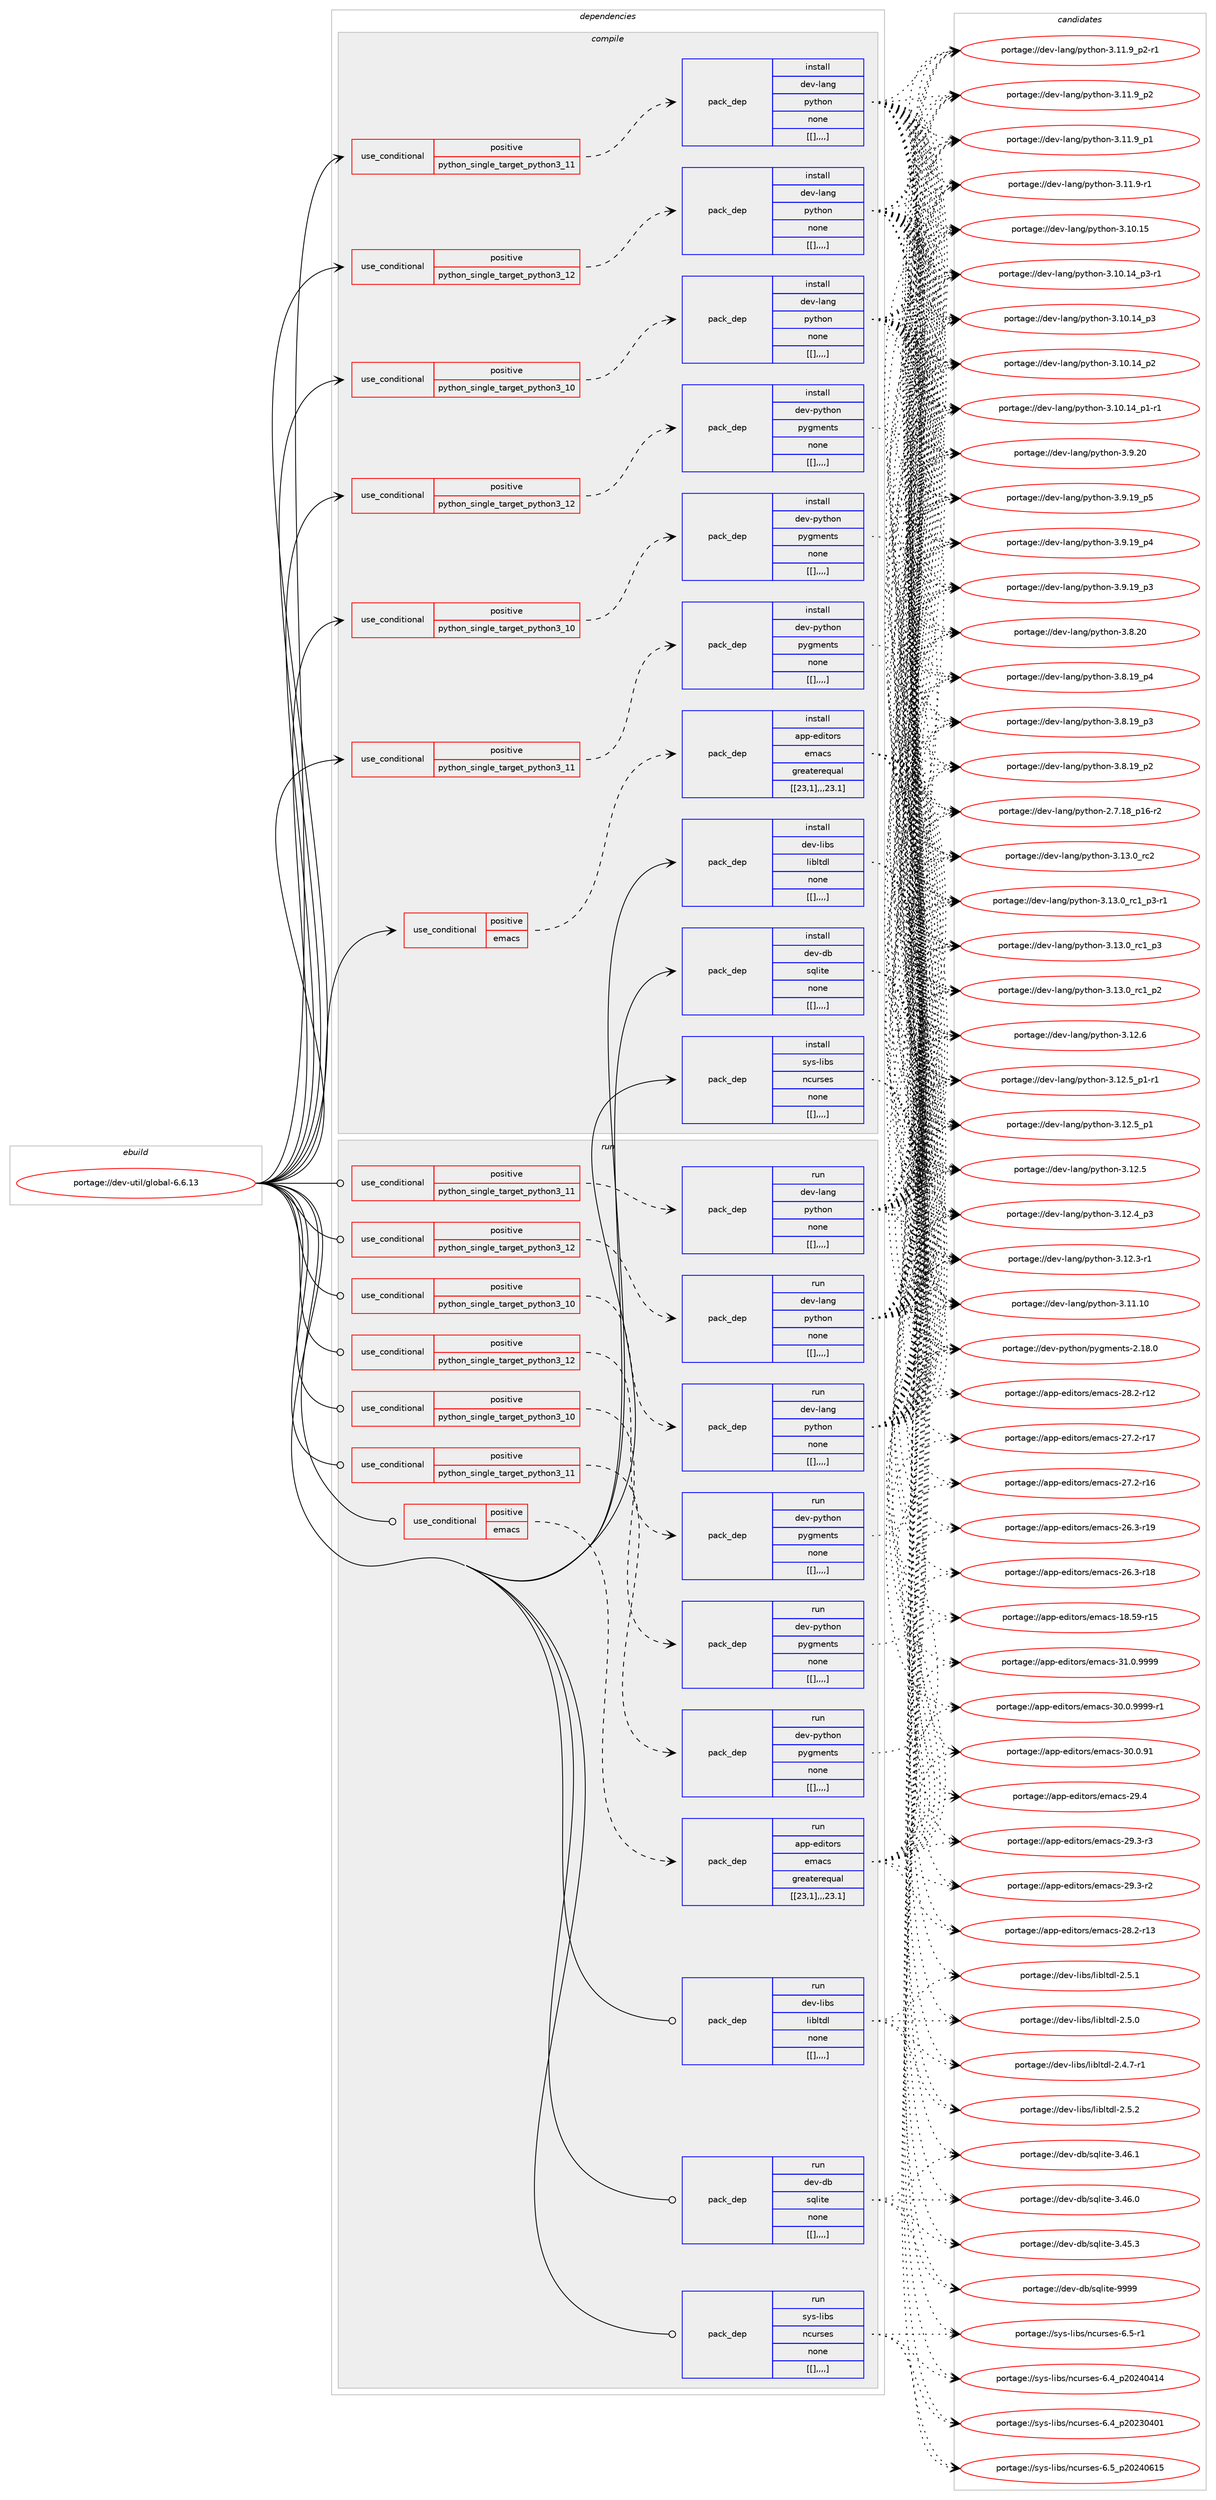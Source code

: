 digraph prolog {

# *************
# Graph options
# *************

newrank=true;
concentrate=true;
compound=true;
graph [rankdir=LR,fontname=Helvetica,fontsize=10,ranksep=1.5];#, ranksep=2.5, nodesep=0.2];
edge  [arrowhead=vee];
node  [fontname=Helvetica,fontsize=10];

# **********
# The ebuild
# **********

subgraph cluster_leftcol {
color=gray;
label=<<i>ebuild</i>>;
id [label="portage://dev-util/global-6.6.13", color=red, width=4, href="../dev-util/global-6.6.13.svg"];
}

# ****************
# The dependencies
# ****************

subgraph cluster_midcol {
color=gray;
label=<<i>dependencies</i>>;
subgraph cluster_compile {
fillcolor="#eeeeee";
style=filled;
label=<<i>compile</i>>;
subgraph cond62347 {
dependency218528 [label=<<TABLE BORDER="0" CELLBORDER="1" CELLSPACING="0" CELLPADDING="4"><TR><TD ROWSPAN="3" CELLPADDING="10">use_conditional</TD></TR><TR><TD>positive</TD></TR><TR><TD>emacs</TD></TR></TABLE>>, shape=none, color=red];
subgraph pack154779 {
dependency218529 [label=<<TABLE BORDER="0" CELLBORDER="1" CELLSPACING="0" CELLPADDING="4" WIDTH="220"><TR><TD ROWSPAN="6" CELLPADDING="30">pack_dep</TD></TR><TR><TD WIDTH="110">install</TD></TR><TR><TD>app-editors</TD></TR><TR><TD>emacs</TD></TR><TR><TD>greaterequal</TD></TR><TR><TD>[[23,1],,,23.1]</TD></TR></TABLE>>, shape=none, color=blue];
}
dependency218528:e -> dependency218529:w [weight=20,style="dashed",arrowhead="vee"];
}
id:e -> dependency218528:w [weight=20,style="solid",arrowhead="vee"];
subgraph cond62348 {
dependency218530 [label=<<TABLE BORDER="0" CELLBORDER="1" CELLSPACING="0" CELLPADDING="4"><TR><TD ROWSPAN="3" CELLPADDING="10">use_conditional</TD></TR><TR><TD>positive</TD></TR><TR><TD>python_single_target_python3_10</TD></TR></TABLE>>, shape=none, color=red];
subgraph pack154780 {
dependency218531 [label=<<TABLE BORDER="0" CELLBORDER="1" CELLSPACING="0" CELLPADDING="4" WIDTH="220"><TR><TD ROWSPAN="6" CELLPADDING="30">pack_dep</TD></TR><TR><TD WIDTH="110">install</TD></TR><TR><TD>dev-lang</TD></TR><TR><TD>python</TD></TR><TR><TD>none</TD></TR><TR><TD>[[],,,,]</TD></TR></TABLE>>, shape=none, color=blue];
}
dependency218530:e -> dependency218531:w [weight=20,style="dashed",arrowhead="vee"];
}
id:e -> dependency218530:w [weight=20,style="solid",arrowhead="vee"];
subgraph cond62349 {
dependency218532 [label=<<TABLE BORDER="0" CELLBORDER="1" CELLSPACING="0" CELLPADDING="4"><TR><TD ROWSPAN="3" CELLPADDING="10">use_conditional</TD></TR><TR><TD>positive</TD></TR><TR><TD>python_single_target_python3_10</TD></TR></TABLE>>, shape=none, color=red];
subgraph pack154781 {
dependency218533 [label=<<TABLE BORDER="0" CELLBORDER="1" CELLSPACING="0" CELLPADDING="4" WIDTH="220"><TR><TD ROWSPAN="6" CELLPADDING="30">pack_dep</TD></TR><TR><TD WIDTH="110">install</TD></TR><TR><TD>dev-python</TD></TR><TR><TD>pygments</TD></TR><TR><TD>none</TD></TR><TR><TD>[[],,,,]</TD></TR></TABLE>>, shape=none, color=blue];
}
dependency218532:e -> dependency218533:w [weight=20,style="dashed",arrowhead="vee"];
}
id:e -> dependency218532:w [weight=20,style="solid",arrowhead="vee"];
subgraph cond62350 {
dependency218534 [label=<<TABLE BORDER="0" CELLBORDER="1" CELLSPACING="0" CELLPADDING="4"><TR><TD ROWSPAN="3" CELLPADDING="10">use_conditional</TD></TR><TR><TD>positive</TD></TR><TR><TD>python_single_target_python3_11</TD></TR></TABLE>>, shape=none, color=red];
subgraph pack154782 {
dependency218535 [label=<<TABLE BORDER="0" CELLBORDER="1" CELLSPACING="0" CELLPADDING="4" WIDTH="220"><TR><TD ROWSPAN="6" CELLPADDING="30">pack_dep</TD></TR><TR><TD WIDTH="110">install</TD></TR><TR><TD>dev-lang</TD></TR><TR><TD>python</TD></TR><TR><TD>none</TD></TR><TR><TD>[[],,,,]</TD></TR></TABLE>>, shape=none, color=blue];
}
dependency218534:e -> dependency218535:w [weight=20,style="dashed",arrowhead="vee"];
}
id:e -> dependency218534:w [weight=20,style="solid",arrowhead="vee"];
subgraph cond62351 {
dependency218536 [label=<<TABLE BORDER="0" CELLBORDER="1" CELLSPACING="0" CELLPADDING="4"><TR><TD ROWSPAN="3" CELLPADDING="10">use_conditional</TD></TR><TR><TD>positive</TD></TR><TR><TD>python_single_target_python3_11</TD></TR></TABLE>>, shape=none, color=red];
subgraph pack154783 {
dependency218537 [label=<<TABLE BORDER="0" CELLBORDER="1" CELLSPACING="0" CELLPADDING="4" WIDTH="220"><TR><TD ROWSPAN="6" CELLPADDING="30">pack_dep</TD></TR><TR><TD WIDTH="110">install</TD></TR><TR><TD>dev-python</TD></TR><TR><TD>pygments</TD></TR><TR><TD>none</TD></TR><TR><TD>[[],,,,]</TD></TR></TABLE>>, shape=none, color=blue];
}
dependency218536:e -> dependency218537:w [weight=20,style="dashed",arrowhead="vee"];
}
id:e -> dependency218536:w [weight=20,style="solid",arrowhead="vee"];
subgraph cond62352 {
dependency218538 [label=<<TABLE BORDER="0" CELLBORDER="1" CELLSPACING="0" CELLPADDING="4"><TR><TD ROWSPAN="3" CELLPADDING="10">use_conditional</TD></TR><TR><TD>positive</TD></TR><TR><TD>python_single_target_python3_12</TD></TR></TABLE>>, shape=none, color=red];
subgraph pack154784 {
dependency218539 [label=<<TABLE BORDER="0" CELLBORDER="1" CELLSPACING="0" CELLPADDING="4" WIDTH="220"><TR><TD ROWSPAN="6" CELLPADDING="30">pack_dep</TD></TR><TR><TD WIDTH="110">install</TD></TR><TR><TD>dev-lang</TD></TR><TR><TD>python</TD></TR><TR><TD>none</TD></TR><TR><TD>[[],,,,]</TD></TR></TABLE>>, shape=none, color=blue];
}
dependency218538:e -> dependency218539:w [weight=20,style="dashed",arrowhead="vee"];
}
id:e -> dependency218538:w [weight=20,style="solid",arrowhead="vee"];
subgraph cond62353 {
dependency218540 [label=<<TABLE BORDER="0" CELLBORDER="1" CELLSPACING="0" CELLPADDING="4"><TR><TD ROWSPAN="3" CELLPADDING="10">use_conditional</TD></TR><TR><TD>positive</TD></TR><TR><TD>python_single_target_python3_12</TD></TR></TABLE>>, shape=none, color=red];
subgraph pack154785 {
dependency218541 [label=<<TABLE BORDER="0" CELLBORDER="1" CELLSPACING="0" CELLPADDING="4" WIDTH="220"><TR><TD ROWSPAN="6" CELLPADDING="30">pack_dep</TD></TR><TR><TD WIDTH="110">install</TD></TR><TR><TD>dev-python</TD></TR><TR><TD>pygments</TD></TR><TR><TD>none</TD></TR><TR><TD>[[],,,,]</TD></TR></TABLE>>, shape=none, color=blue];
}
dependency218540:e -> dependency218541:w [weight=20,style="dashed",arrowhead="vee"];
}
id:e -> dependency218540:w [weight=20,style="solid",arrowhead="vee"];
subgraph pack154786 {
dependency218542 [label=<<TABLE BORDER="0" CELLBORDER="1" CELLSPACING="0" CELLPADDING="4" WIDTH="220"><TR><TD ROWSPAN="6" CELLPADDING="30">pack_dep</TD></TR><TR><TD WIDTH="110">install</TD></TR><TR><TD>dev-db</TD></TR><TR><TD>sqlite</TD></TR><TR><TD>none</TD></TR><TR><TD>[[],,,,]</TD></TR></TABLE>>, shape=none, color=blue];
}
id:e -> dependency218542:w [weight=20,style="solid",arrowhead="vee"];
subgraph pack154787 {
dependency218543 [label=<<TABLE BORDER="0" CELLBORDER="1" CELLSPACING="0" CELLPADDING="4" WIDTH="220"><TR><TD ROWSPAN="6" CELLPADDING="30">pack_dep</TD></TR><TR><TD WIDTH="110">install</TD></TR><TR><TD>dev-libs</TD></TR><TR><TD>libltdl</TD></TR><TR><TD>none</TD></TR><TR><TD>[[],,,,]</TD></TR></TABLE>>, shape=none, color=blue];
}
id:e -> dependency218543:w [weight=20,style="solid",arrowhead="vee"];
subgraph pack154788 {
dependency218544 [label=<<TABLE BORDER="0" CELLBORDER="1" CELLSPACING="0" CELLPADDING="4" WIDTH="220"><TR><TD ROWSPAN="6" CELLPADDING="30">pack_dep</TD></TR><TR><TD WIDTH="110">install</TD></TR><TR><TD>sys-libs</TD></TR><TR><TD>ncurses</TD></TR><TR><TD>none</TD></TR><TR><TD>[[],,,,]</TD></TR></TABLE>>, shape=none, color=blue];
}
id:e -> dependency218544:w [weight=20,style="solid",arrowhead="vee"];
}
subgraph cluster_compileandrun {
fillcolor="#eeeeee";
style=filled;
label=<<i>compile and run</i>>;
}
subgraph cluster_run {
fillcolor="#eeeeee";
style=filled;
label=<<i>run</i>>;
subgraph cond62354 {
dependency218545 [label=<<TABLE BORDER="0" CELLBORDER="1" CELLSPACING="0" CELLPADDING="4"><TR><TD ROWSPAN="3" CELLPADDING="10">use_conditional</TD></TR><TR><TD>positive</TD></TR><TR><TD>emacs</TD></TR></TABLE>>, shape=none, color=red];
subgraph pack154789 {
dependency218546 [label=<<TABLE BORDER="0" CELLBORDER="1" CELLSPACING="0" CELLPADDING="4" WIDTH="220"><TR><TD ROWSPAN="6" CELLPADDING="30">pack_dep</TD></TR><TR><TD WIDTH="110">run</TD></TR><TR><TD>app-editors</TD></TR><TR><TD>emacs</TD></TR><TR><TD>greaterequal</TD></TR><TR><TD>[[23,1],,,23.1]</TD></TR></TABLE>>, shape=none, color=blue];
}
dependency218545:e -> dependency218546:w [weight=20,style="dashed",arrowhead="vee"];
}
id:e -> dependency218545:w [weight=20,style="solid",arrowhead="odot"];
subgraph cond62355 {
dependency218547 [label=<<TABLE BORDER="0" CELLBORDER="1" CELLSPACING="0" CELLPADDING="4"><TR><TD ROWSPAN="3" CELLPADDING="10">use_conditional</TD></TR><TR><TD>positive</TD></TR><TR><TD>python_single_target_python3_10</TD></TR></TABLE>>, shape=none, color=red];
subgraph pack154790 {
dependency218548 [label=<<TABLE BORDER="0" CELLBORDER="1" CELLSPACING="0" CELLPADDING="4" WIDTH="220"><TR><TD ROWSPAN="6" CELLPADDING="30">pack_dep</TD></TR><TR><TD WIDTH="110">run</TD></TR><TR><TD>dev-lang</TD></TR><TR><TD>python</TD></TR><TR><TD>none</TD></TR><TR><TD>[[],,,,]</TD></TR></TABLE>>, shape=none, color=blue];
}
dependency218547:e -> dependency218548:w [weight=20,style="dashed",arrowhead="vee"];
}
id:e -> dependency218547:w [weight=20,style="solid",arrowhead="odot"];
subgraph cond62356 {
dependency218549 [label=<<TABLE BORDER="0" CELLBORDER="1" CELLSPACING="0" CELLPADDING="4"><TR><TD ROWSPAN="3" CELLPADDING="10">use_conditional</TD></TR><TR><TD>positive</TD></TR><TR><TD>python_single_target_python3_10</TD></TR></TABLE>>, shape=none, color=red];
subgraph pack154791 {
dependency218550 [label=<<TABLE BORDER="0" CELLBORDER="1" CELLSPACING="0" CELLPADDING="4" WIDTH="220"><TR><TD ROWSPAN="6" CELLPADDING="30">pack_dep</TD></TR><TR><TD WIDTH="110">run</TD></TR><TR><TD>dev-python</TD></TR><TR><TD>pygments</TD></TR><TR><TD>none</TD></TR><TR><TD>[[],,,,]</TD></TR></TABLE>>, shape=none, color=blue];
}
dependency218549:e -> dependency218550:w [weight=20,style="dashed",arrowhead="vee"];
}
id:e -> dependency218549:w [weight=20,style="solid",arrowhead="odot"];
subgraph cond62357 {
dependency218551 [label=<<TABLE BORDER="0" CELLBORDER="1" CELLSPACING="0" CELLPADDING="4"><TR><TD ROWSPAN="3" CELLPADDING="10">use_conditional</TD></TR><TR><TD>positive</TD></TR><TR><TD>python_single_target_python3_11</TD></TR></TABLE>>, shape=none, color=red];
subgraph pack154792 {
dependency218552 [label=<<TABLE BORDER="0" CELLBORDER="1" CELLSPACING="0" CELLPADDING="4" WIDTH="220"><TR><TD ROWSPAN="6" CELLPADDING="30">pack_dep</TD></TR><TR><TD WIDTH="110">run</TD></TR><TR><TD>dev-lang</TD></TR><TR><TD>python</TD></TR><TR><TD>none</TD></TR><TR><TD>[[],,,,]</TD></TR></TABLE>>, shape=none, color=blue];
}
dependency218551:e -> dependency218552:w [weight=20,style="dashed",arrowhead="vee"];
}
id:e -> dependency218551:w [weight=20,style="solid",arrowhead="odot"];
subgraph cond62358 {
dependency218553 [label=<<TABLE BORDER="0" CELLBORDER="1" CELLSPACING="0" CELLPADDING="4"><TR><TD ROWSPAN="3" CELLPADDING="10">use_conditional</TD></TR><TR><TD>positive</TD></TR><TR><TD>python_single_target_python3_11</TD></TR></TABLE>>, shape=none, color=red];
subgraph pack154793 {
dependency218554 [label=<<TABLE BORDER="0" CELLBORDER="1" CELLSPACING="0" CELLPADDING="4" WIDTH="220"><TR><TD ROWSPAN="6" CELLPADDING="30">pack_dep</TD></TR><TR><TD WIDTH="110">run</TD></TR><TR><TD>dev-python</TD></TR><TR><TD>pygments</TD></TR><TR><TD>none</TD></TR><TR><TD>[[],,,,]</TD></TR></TABLE>>, shape=none, color=blue];
}
dependency218553:e -> dependency218554:w [weight=20,style="dashed",arrowhead="vee"];
}
id:e -> dependency218553:w [weight=20,style="solid",arrowhead="odot"];
subgraph cond62359 {
dependency218555 [label=<<TABLE BORDER="0" CELLBORDER="1" CELLSPACING="0" CELLPADDING="4"><TR><TD ROWSPAN="3" CELLPADDING="10">use_conditional</TD></TR><TR><TD>positive</TD></TR><TR><TD>python_single_target_python3_12</TD></TR></TABLE>>, shape=none, color=red];
subgraph pack154794 {
dependency218556 [label=<<TABLE BORDER="0" CELLBORDER="1" CELLSPACING="0" CELLPADDING="4" WIDTH="220"><TR><TD ROWSPAN="6" CELLPADDING="30">pack_dep</TD></TR><TR><TD WIDTH="110">run</TD></TR><TR><TD>dev-lang</TD></TR><TR><TD>python</TD></TR><TR><TD>none</TD></TR><TR><TD>[[],,,,]</TD></TR></TABLE>>, shape=none, color=blue];
}
dependency218555:e -> dependency218556:w [weight=20,style="dashed",arrowhead="vee"];
}
id:e -> dependency218555:w [weight=20,style="solid",arrowhead="odot"];
subgraph cond62360 {
dependency218557 [label=<<TABLE BORDER="0" CELLBORDER="1" CELLSPACING="0" CELLPADDING="4"><TR><TD ROWSPAN="3" CELLPADDING="10">use_conditional</TD></TR><TR><TD>positive</TD></TR><TR><TD>python_single_target_python3_12</TD></TR></TABLE>>, shape=none, color=red];
subgraph pack154795 {
dependency218558 [label=<<TABLE BORDER="0" CELLBORDER="1" CELLSPACING="0" CELLPADDING="4" WIDTH="220"><TR><TD ROWSPAN="6" CELLPADDING="30">pack_dep</TD></TR><TR><TD WIDTH="110">run</TD></TR><TR><TD>dev-python</TD></TR><TR><TD>pygments</TD></TR><TR><TD>none</TD></TR><TR><TD>[[],,,,]</TD></TR></TABLE>>, shape=none, color=blue];
}
dependency218557:e -> dependency218558:w [weight=20,style="dashed",arrowhead="vee"];
}
id:e -> dependency218557:w [weight=20,style="solid",arrowhead="odot"];
subgraph pack154796 {
dependency218559 [label=<<TABLE BORDER="0" CELLBORDER="1" CELLSPACING="0" CELLPADDING="4" WIDTH="220"><TR><TD ROWSPAN="6" CELLPADDING="30">pack_dep</TD></TR><TR><TD WIDTH="110">run</TD></TR><TR><TD>dev-db</TD></TR><TR><TD>sqlite</TD></TR><TR><TD>none</TD></TR><TR><TD>[[],,,,]</TD></TR></TABLE>>, shape=none, color=blue];
}
id:e -> dependency218559:w [weight=20,style="solid",arrowhead="odot"];
subgraph pack154797 {
dependency218560 [label=<<TABLE BORDER="0" CELLBORDER="1" CELLSPACING="0" CELLPADDING="4" WIDTH="220"><TR><TD ROWSPAN="6" CELLPADDING="30">pack_dep</TD></TR><TR><TD WIDTH="110">run</TD></TR><TR><TD>dev-libs</TD></TR><TR><TD>libltdl</TD></TR><TR><TD>none</TD></TR><TR><TD>[[],,,,]</TD></TR></TABLE>>, shape=none, color=blue];
}
id:e -> dependency218560:w [weight=20,style="solid",arrowhead="odot"];
subgraph pack154798 {
dependency218561 [label=<<TABLE BORDER="0" CELLBORDER="1" CELLSPACING="0" CELLPADDING="4" WIDTH="220"><TR><TD ROWSPAN="6" CELLPADDING="30">pack_dep</TD></TR><TR><TD WIDTH="110">run</TD></TR><TR><TD>sys-libs</TD></TR><TR><TD>ncurses</TD></TR><TR><TD>none</TD></TR><TR><TD>[[],,,,]</TD></TR></TABLE>>, shape=none, color=blue];
}
id:e -> dependency218561:w [weight=20,style="solid",arrowhead="odot"];
}
}

# **************
# The candidates
# **************

subgraph cluster_choices {
rank=same;
color=gray;
label=<<i>candidates</i>>;

subgraph choice154779 {
color=black;
nodesep=1;
choice971121124510110010511611111411547101109979911545514946484657575757 [label="portage://app-editors/emacs-31.0.9999", color=red, width=4,href="../app-editors/emacs-31.0.9999.svg"];
choice9711211245101100105116111114115471011099799115455148464846575757574511449 [label="portage://app-editors/emacs-30.0.9999-r1", color=red, width=4,href="../app-editors/emacs-30.0.9999-r1.svg"];
choice97112112451011001051161111141154710110997991154551484648465749 [label="portage://app-editors/emacs-30.0.91", color=red, width=4,href="../app-editors/emacs-30.0.91.svg"];
choice97112112451011001051161111141154710110997991154550574652 [label="portage://app-editors/emacs-29.4", color=red, width=4,href="../app-editors/emacs-29.4.svg"];
choice971121124510110010511611111411547101109979911545505746514511451 [label="portage://app-editors/emacs-29.3-r3", color=red, width=4,href="../app-editors/emacs-29.3-r3.svg"];
choice971121124510110010511611111411547101109979911545505746514511450 [label="portage://app-editors/emacs-29.3-r2", color=red, width=4,href="../app-editors/emacs-29.3-r2.svg"];
choice97112112451011001051161111141154710110997991154550564650451144951 [label="portage://app-editors/emacs-28.2-r13", color=red, width=4,href="../app-editors/emacs-28.2-r13.svg"];
choice97112112451011001051161111141154710110997991154550564650451144950 [label="portage://app-editors/emacs-28.2-r12", color=red, width=4,href="../app-editors/emacs-28.2-r12.svg"];
choice97112112451011001051161111141154710110997991154550554650451144955 [label="portage://app-editors/emacs-27.2-r17", color=red, width=4,href="../app-editors/emacs-27.2-r17.svg"];
choice97112112451011001051161111141154710110997991154550554650451144954 [label="portage://app-editors/emacs-27.2-r16", color=red, width=4,href="../app-editors/emacs-27.2-r16.svg"];
choice97112112451011001051161111141154710110997991154550544651451144957 [label="portage://app-editors/emacs-26.3-r19", color=red, width=4,href="../app-editors/emacs-26.3-r19.svg"];
choice97112112451011001051161111141154710110997991154550544651451144956 [label="portage://app-editors/emacs-26.3-r18", color=red, width=4,href="../app-editors/emacs-26.3-r18.svg"];
choice9711211245101100105116111114115471011099799115454956465357451144953 [label="portage://app-editors/emacs-18.59-r15", color=red, width=4,href="../app-editors/emacs-18.59-r15.svg"];
dependency218529:e -> choice971121124510110010511611111411547101109979911545514946484657575757:w [style=dotted,weight="100"];
dependency218529:e -> choice9711211245101100105116111114115471011099799115455148464846575757574511449:w [style=dotted,weight="100"];
dependency218529:e -> choice97112112451011001051161111141154710110997991154551484648465749:w [style=dotted,weight="100"];
dependency218529:e -> choice97112112451011001051161111141154710110997991154550574652:w [style=dotted,weight="100"];
dependency218529:e -> choice971121124510110010511611111411547101109979911545505746514511451:w [style=dotted,weight="100"];
dependency218529:e -> choice971121124510110010511611111411547101109979911545505746514511450:w [style=dotted,weight="100"];
dependency218529:e -> choice97112112451011001051161111141154710110997991154550564650451144951:w [style=dotted,weight="100"];
dependency218529:e -> choice97112112451011001051161111141154710110997991154550564650451144950:w [style=dotted,weight="100"];
dependency218529:e -> choice97112112451011001051161111141154710110997991154550554650451144955:w [style=dotted,weight="100"];
dependency218529:e -> choice97112112451011001051161111141154710110997991154550554650451144954:w [style=dotted,weight="100"];
dependency218529:e -> choice97112112451011001051161111141154710110997991154550544651451144957:w [style=dotted,weight="100"];
dependency218529:e -> choice97112112451011001051161111141154710110997991154550544651451144956:w [style=dotted,weight="100"];
dependency218529:e -> choice9711211245101100105116111114115471011099799115454956465357451144953:w [style=dotted,weight="100"];
}
subgraph choice154780 {
color=black;
nodesep=1;
choice10010111845108971101034711212111610411111045514649514648951149950 [label="portage://dev-lang/python-3.13.0_rc2", color=red, width=4,href="../dev-lang/python-3.13.0_rc2.svg"];
choice1001011184510897110103471121211161041111104551464951464895114994995112514511449 [label="portage://dev-lang/python-3.13.0_rc1_p3-r1", color=red, width=4,href="../dev-lang/python-3.13.0_rc1_p3-r1.svg"];
choice100101118451089711010347112121116104111110455146495146489511499499511251 [label="portage://dev-lang/python-3.13.0_rc1_p3", color=red, width=4,href="../dev-lang/python-3.13.0_rc1_p3.svg"];
choice100101118451089711010347112121116104111110455146495146489511499499511250 [label="portage://dev-lang/python-3.13.0_rc1_p2", color=red, width=4,href="../dev-lang/python-3.13.0_rc1_p2.svg"];
choice10010111845108971101034711212111610411111045514649504654 [label="portage://dev-lang/python-3.12.6", color=red, width=4,href="../dev-lang/python-3.12.6.svg"];
choice1001011184510897110103471121211161041111104551464950465395112494511449 [label="portage://dev-lang/python-3.12.5_p1-r1", color=red, width=4,href="../dev-lang/python-3.12.5_p1-r1.svg"];
choice100101118451089711010347112121116104111110455146495046539511249 [label="portage://dev-lang/python-3.12.5_p1", color=red, width=4,href="../dev-lang/python-3.12.5_p1.svg"];
choice10010111845108971101034711212111610411111045514649504653 [label="portage://dev-lang/python-3.12.5", color=red, width=4,href="../dev-lang/python-3.12.5.svg"];
choice100101118451089711010347112121116104111110455146495046529511251 [label="portage://dev-lang/python-3.12.4_p3", color=red, width=4,href="../dev-lang/python-3.12.4_p3.svg"];
choice100101118451089711010347112121116104111110455146495046514511449 [label="portage://dev-lang/python-3.12.3-r1", color=red, width=4,href="../dev-lang/python-3.12.3-r1.svg"];
choice1001011184510897110103471121211161041111104551464949464948 [label="portage://dev-lang/python-3.11.10", color=red, width=4,href="../dev-lang/python-3.11.10.svg"];
choice1001011184510897110103471121211161041111104551464949465795112504511449 [label="portage://dev-lang/python-3.11.9_p2-r1", color=red, width=4,href="../dev-lang/python-3.11.9_p2-r1.svg"];
choice100101118451089711010347112121116104111110455146494946579511250 [label="portage://dev-lang/python-3.11.9_p2", color=red, width=4,href="../dev-lang/python-3.11.9_p2.svg"];
choice100101118451089711010347112121116104111110455146494946579511249 [label="portage://dev-lang/python-3.11.9_p1", color=red, width=4,href="../dev-lang/python-3.11.9_p1.svg"];
choice100101118451089711010347112121116104111110455146494946574511449 [label="portage://dev-lang/python-3.11.9-r1", color=red, width=4,href="../dev-lang/python-3.11.9-r1.svg"];
choice1001011184510897110103471121211161041111104551464948464953 [label="portage://dev-lang/python-3.10.15", color=red, width=4,href="../dev-lang/python-3.10.15.svg"];
choice100101118451089711010347112121116104111110455146494846495295112514511449 [label="portage://dev-lang/python-3.10.14_p3-r1", color=red, width=4,href="../dev-lang/python-3.10.14_p3-r1.svg"];
choice10010111845108971101034711212111610411111045514649484649529511251 [label="portage://dev-lang/python-3.10.14_p3", color=red, width=4,href="../dev-lang/python-3.10.14_p3.svg"];
choice10010111845108971101034711212111610411111045514649484649529511250 [label="portage://dev-lang/python-3.10.14_p2", color=red, width=4,href="../dev-lang/python-3.10.14_p2.svg"];
choice100101118451089711010347112121116104111110455146494846495295112494511449 [label="portage://dev-lang/python-3.10.14_p1-r1", color=red, width=4,href="../dev-lang/python-3.10.14_p1-r1.svg"];
choice10010111845108971101034711212111610411111045514657465048 [label="portage://dev-lang/python-3.9.20", color=red, width=4,href="../dev-lang/python-3.9.20.svg"];
choice100101118451089711010347112121116104111110455146574649579511253 [label="portage://dev-lang/python-3.9.19_p5", color=red, width=4,href="../dev-lang/python-3.9.19_p5.svg"];
choice100101118451089711010347112121116104111110455146574649579511252 [label="portage://dev-lang/python-3.9.19_p4", color=red, width=4,href="../dev-lang/python-3.9.19_p4.svg"];
choice100101118451089711010347112121116104111110455146574649579511251 [label="portage://dev-lang/python-3.9.19_p3", color=red, width=4,href="../dev-lang/python-3.9.19_p3.svg"];
choice10010111845108971101034711212111610411111045514656465048 [label="portage://dev-lang/python-3.8.20", color=red, width=4,href="../dev-lang/python-3.8.20.svg"];
choice100101118451089711010347112121116104111110455146564649579511252 [label="portage://dev-lang/python-3.8.19_p4", color=red, width=4,href="../dev-lang/python-3.8.19_p4.svg"];
choice100101118451089711010347112121116104111110455146564649579511251 [label="portage://dev-lang/python-3.8.19_p3", color=red, width=4,href="../dev-lang/python-3.8.19_p3.svg"];
choice100101118451089711010347112121116104111110455146564649579511250 [label="portage://dev-lang/python-3.8.19_p2", color=red, width=4,href="../dev-lang/python-3.8.19_p2.svg"];
choice100101118451089711010347112121116104111110455046554649569511249544511450 [label="portage://dev-lang/python-2.7.18_p16-r2", color=red, width=4,href="../dev-lang/python-2.7.18_p16-r2.svg"];
dependency218531:e -> choice10010111845108971101034711212111610411111045514649514648951149950:w [style=dotted,weight="100"];
dependency218531:e -> choice1001011184510897110103471121211161041111104551464951464895114994995112514511449:w [style=dotted,weight="100"];
dependency218531:e -> choice100101118451089711010347112121116104111110455146495146489511499499511251:w [style=dotted,weight="100"];
dependency218531:e -> choice100101118451089711010347112121116104111110455146495146489511499499511250:w [style=dotted,weight="100"];
dependency218531:e -> choice10010111845108971101034711212111610411111045514649504654:w [style=dotted,weight="100"];
dependency218531:e -> choice1001011184510897110103471121211161041111104551464950465395112494511449:w [style=dotted,weight="100"];
dependency218531:e -> choice100101118451089711010347112121116104111110455146495046539511249:w [style=dotted,weight="100"];
dependency218531:e -> choice10010111845108971101034711212111610411111045514649504653:w [style=dotted,weight="100"];
dependency218531:e -> choice100101118451089711010347112121116104111110455146495046529511251:w [style=dotted,weight="100"];
dependency218531:e -> choice100101118451089711010347112121116104111110455146495046514511449:w [style=dotted,weight="100"];
dependency218531:e -> choice1001011184510897110103471121211161041111104551464949464948:w [style=dotted,weight="100"];
dependency218531:e -> choice1001011184510897110103471121211161041111104551464949465795112504511449:w [style=dotted,weight="100"];
dependency218531:e -> choice100101118451089711010347112121116104111110455146494946579511250:w [style=dotted,weight="100"];
dependency218531:e -> choice100101118451089711010347112121116104111110455146494946579511249:w [style=dotted,weight="100"];
dependency218531:e -> choice100101118451089711010347112121116104111110455146494946574511449:w [style=dotted,weight="100"];
dependency218531:e -> choice1001011184510897110103471121211161041111104551464948464953:w [style=dotted,weight="100"];
dependency218531:e -> choice100101118451089711010347112121116104111110455146494846495295112514511449:w [style=dotted,weight="100"];
dependency218531:e -> choice10010111845108971101034711212111610411111045514649484649529511251:w [style=dotted,weight="100"];
dependency218531:e -> choice10010111845108971101034711212111610411111045514649484649529511250:w [style=dotted,weight="100"];
dependency218531:e -> choice100101118451089711010347112121116104111110455146494846495295112494511449:w [style=dotted,weight="100"];
dependency218531:e -> choice10010111845108971101034711212111610411111045514657465048:w [style=dotted,weight="100"];
dependency218531:e -> choice100101118451089711010347112121116104111110455146574649579511253:w [style=dotted,weight="100"];
dependency218531:e -> choice100101118451089711010347112121116104111110455146574649579511252:w [style=dotted,weight="100"];
dependency218531:e -> choice100101118451089711010347112121116104111110455146574649579511251:w [style=dotted,weight="100"];
dependency218531:e -> choice10010111845108971101034711212111610411111045514656465048:w [style=dotted,weight="100"];
dependency218531:e -> choice100101118451089711010347112121116104111110455146564649579511252:w [style=dotted,weight="100"];
dependency218531:e -> choice100101118451089711010347112121116104111110455146564649579511251:w [style=dotted,weight="100"];
dependency218531:e -> choice100101118451089711010347112121116104111110455146564649579511250:w [style=dotted,weight="100"];
dependency218531:e -> choice100101118451089711010347112121116104111110455046554649569511249544511450:w [style=dotted,weight="100"];
}
subgraph choice154781 {
color=black;
nodesep=1;
choice100101118451121211161041111104711212110310910111011611545504649564648 [label="portage://dev-python/pygments-2.18.0", color=red, width=4,href="../dev-python/pygments-2.18.0.svg"];
dependency218533:e -> choice100101118451121211161041111104711212110310910111011611545504649564648:w [style=dotted,weight="100"];
}
subgraph choice154782 {
color=black;
nodesep=1;
choice10010111845108971101034711212111610411111045514649514648951149950 [label="portage://dev-lang/python-3.13.0_rc2", color=red, width=4,href="../dev-lang/python-3.13.0_rc2.svg"];
choice1001011184510897110103471121211161041111104551464951464895114994995112514511449 [label="portage://dev-lang/python-3.13.0_rc1_p3-r1", color=red, width=4,href="../dev-lang/python-3.13.0_rc1_p3-r1.svg"];
choice100101118451089711010347112121116104111110455146495146489511499499511251 [label="portage://dev-lang/python-3.13.0_rc1_p3", color=red, width=4,href="../dev-lang/python-3.13.0_rc1_p3.svg"];
choice100101118451089711010347112121116104111110455146495146489511499499511250 [label="portage://dev-lang/python-3.13.0_rc1_p2", color=red, width=4,href="../dev-lang/python-3.13.0_rc1_p2.svg"];
choice10010111845108971101034711212111610411111045514649504654 [label="portage://dev-lang/python-3.12.6", color=red, width=4,href="../dev-lang/python-3.12.6.svg"];
choice1001011184510897110103471121211161041111104551464950465395112494511449 [label="portage://dev-lang/python-3.12.5_p1-r1", color=red, width=4,href="../dev-lang/python-3.12.5_p1-r1.svg"];
choice100101118451089711010347112121116104111110455146495046539511249 [label="portage://dev-lang/python-3.12.5_p1", color=red, width=4,href="../dev-lang/python-3.12.5_p1.svg"];
choice10010111845108971101034711212111610411111045514649504653 [label="portage://dev-lang/python-3.12.5", color=red, width=4,href="../dev-lang/python-3.12.5.svg"];
choice100101118451089711010347112121116104111110455146495046529511251 [label="portage://dev-lang/python-3.12.4_p3", color=red, width=4,href="../dev-lang/python-3.12.4_p3.svg"];
choice100101118451089711010347112121116104111110455146495046514511449 [label="portage://dev-lang/python-3.12.3-r1", color=red, width=4,href="../dev-lang/python-3.12.3-r1.svg"];
choice1001011184510897110103471121211161041111104551464949464948 [label="portage://dev-lang/python-3.11.10", color=red, width=4,href="../dev-lang/python-3.11.10.svg"];
choice1001011184510897110103471121211161041111104551464949465795112504511449 [label="portage://dev-lang/python-3.11.9_p2-r1", color=red, width=4,href="../dev-lang/python-3.11.9_p2-r1.svg"];
choice100101118451089711010347112121116104111110455146494946579511250 [label="portage://dev-lang/python-3.11.9_p2", color=red, width=4,href="../dev-lang/python-3.11.9_p2.svg"];
choice100101118451089711010347112121116104111110455146494946579511249 [label="portage://dev-lang/python-3.11.9_p1", color=red, width=4,href="../dev-lang/python-3.11.9_p1.svg"];
choice100101118451089711010347112121116104111110455146494946574511449 [label="portage://dev-lang/python-3.11.9-r1", color=red, width=4,href="../dev-lang/python-3.11.9-r1.svg"];
choice1001011184510897110103471121211161041111104551464948464953 [label="portage://dev-lang/python-3.10.15", color=red, width=4,href="../dev-lang/python-3.10.15.svg"];
choice100101118451089711010347112121116104111110455146494846495295112514511449 [label="portage://dev-lang/python-3.10.14_p3-r1", color=red, width=4,href="../dev-lang/python-3.10.14_p3-r1.svg"];
choice10010111845108971101034711212111610411111045514649484649529511251 [label="portage://dev-lang/python-3.10.14_p3", color=red, width=4,href="../dev-lang/python-3.10.14_p3.svg"];
choice10010111845108971101034711212111610411111045514649484649529511250 [label="portage://dev-lang/python-3.10.14_p2", color=red, width=4,href="../dev-lang/python-3.10.14_p2.svg"];
choice100101118451089711010347112121116104111110455146494846495295112494511449 [label="portage://dev-lang/python-3.10.14_p1-r1", color=red, width=4,href="../dev-lang/python-3.10.14_p1-r1.svg"];
choice10010111845108971101034711212111610411111045514657465048 [label="portage://dev-lang/python-3.9.20", color=red, width=4,href="../dev-lang/python-3.9.20.svg"];
choice100101118451089711010347112121116104111110455146574649579511253 [label="portage://dev-lang/python-3.9.19_p5", color=red, width=4,href="../dev-lang/python-3.9.19_p5.svg"];
choice100101118451089711010347112121116104111110455146574649579511252 [label="portage://dev-lang/python-3.9.19_p4", color=red, width=4,href="../dev-lang/python-3.9.19_p4.svg"];
choice100101118451089711010347112121116104111110455146574649579511251 [label="portage://dev-lang/python-3.9.19_p3", color=red, width=4,href="../dev-lang/python-3.9.19_p3.svg"];
choice10010111845108971101034711212111610411111045514656465048 [label="portage://dev-lang/python-3.8.20", color=red, width=4,href="../dev-lang/python-3.8.20.svg"];
choice100101118451089711010347112121116104111110455146564649579511252 [label="portage://dev-lang/python-3.8.19_p4", color=red, width=4,href="../dev-lang/python-3.8.19_p4.svg"];
choice100101118451089711010347112121116104111110455146564649579511251 [label="portage://dev-lang/python-3.8.19_p3", color=red, width=4,href="../dev-lang/python-3.8.19_p3.svg"];
choice100101118451089711010347112121116104111110455146564649579511250 [label="portage://dev-lang/python-3.8.19_p2", color=red, width=4,href="../dev-lang/python-3.8.19_p2.svg"];
choice100101118451089711010347112121116104111110455046554649569511249544511450 [label="portage://dev-lang/python-2.7.18_p16-r2", color=red, width=4,href="../dev-lang/python-2.7.18_p16-r2.svg"];
dependency218535:e -> choice10010111845108971101034711212111610411111045514649514648951149950:w [style=dotted,weight="100"];
dependency218535:e -> choice1001011184510897110103471121211161041111104551464951464895114994995112514511449:w [style=dotted,weight="100"];
dependency218535:e -> choice100101118451089711010347112121116104111110455146495146489511499499511251:w [style=dotted,weight="100"];
dependency218535:e -> choice100101118451089711010347112121116104111110455146495146489511499499511250:w [style=dotted,weight="100"];
dependency218535:e -> choice10010111845108971101034711212111610411111045514649504654:w [style=dotted,weight="100"];
dependency218535:e -> choice1001011184510897110103471121211161041111104551464950465395112494511449:w [style=dotted,weight="100"];
dependency218535:e -> choice100101118451089711010347112121116104111110455146495046539511249:w [style=dotted,weight="100"];
dependency218535:e -> choice10010111845108971101034711212111610411111045514649504653:w [style=dotted,weight="100"];
dependency218535:e -> choice100101118451089711010347112121116104111110455146495046529511251:w [style=dotted,weight="100"];
dependency218535:e -> choice100101118451089711010347112121116104111110455146495046514511449:w [style=dotted,weight="100"];
dependency218535:e -> choice1001011184510897110103471121211161041111104551464949464948:w [style=dotted,weight="100"];
dependency218535:e -> choice1001011184510897110103471121211161041111104551464949465795112504511449:w [style=dotted,weight="100"];
dependency218535:e -> choice100101118451089711010347112121116104111110455146494946579511250:w [style=dotted,weight="100"];
dependency218535:e -> choice100101118451089711010347112121116104111110455146494946579511249:w [style=dotted,weight="100"];
dependency218535:e -> choice100101118451089711010347112121116104111110455146494946574511449:w [style=dotted,weight="100"];
dependency218535:e -> choice1001011184510897110103471121211161041111104551464948464953:w [style=dotted,weight="100"];
dependency218535:e -> choice100101118451089711010347112121116104111110455146494846495295112514511449:w [style=dotted,weight="100"];
dependency218535:e -> choice10010111845108971101034711212111610411111045514649484649529511251:w [style=dotted,weight="100"];
dependency218535:e -> choice10010111845108971101034711212111610411111045514649484649529511250:w [style=dotted,weight="100"];
dependency218535:e -> choice100101118451089711010347112121116104111110455146494846495295112494511449:w [style=dotted,weight="100"];
dependency218535:e -> choice10010111845108971101034711212111610411111045514657465048:w [style=dotted,weight="100"];
dependency218535:e -> choice100101118451089711010347112121116104111110455146574649579511253:w [style=dotted,weight="100"];
dependency218535:e -> choice100101118451089711010347112121116104111110455146574649579511252:w [style=dotted,weight="100"];
dependency218535:e -> choice100101118451089711010347112121116104111110455146574649579511251:w [style=dotted,weight="100"];
dependency218535:e -> choice10010111845108971101034711212111610411111045514656465048:w [style=dotted,weight="100"];
dependency218535:e -> choice100101118451089711010347112121116104111110455146564649579511252:w [style=dotted,weight="100"];
dependency218535:e -> choice100101118451089711010347112121116104111110455146564649579511251:w [style=dotted,weight="100"];
dependency218535:e -> choice100101118451089711010347112121116104111110455146564649579511250:w [style=dotted,weight="100"];
dependency218535:e -> choice100101118451089711010347112121116104111110455046554649569511249544511450:w [style=dotted,weight="100"];
}
subgraph choice154783 {
color=black;
nodesep=1;
choice100101118451121211161041111104711212110310910111011611545504649564648 [label="portage://dev-python/pygments-2.18.0", color=red, width=4,href="../dev-python/pygments-2.18.0.svg"];
dependency218537:e -> choice100101118451121211161041111104711212110310910111011611545504649564648:w [style=dotted,weight="100"];
}
subgraph choice154784 {
color=black;
nodesep=1;
choice10010111845108971101034711212111610411111045514649514648951149950 [label="portage://dev-lang/python-3.13.0_rc2", color=red, width=4,href="../dev-lang/python-3.13.0_rc2.svg"];
choice1001011184510897110103471121211161041111104551464951464895114994995112514511449 [label="portage://dev-lang/python-3.13.0_rc1_p3-r1", color=red, width=4,href="../dev-lang/python-3.13.0_rc1_p3-r1.svg"];
choice100101118451089711010347112121116104111110455146495146489511499499511251 [label="portage://dev-lang/python-3.13.0_rc1_p3", color=red, width=4,href="../dev-lang/python-3.13.0_rc1_p3.svg"];
choice100101118451089711010347112121116104111110455146495146489511499499511250 [label="portage://dev-lang/python-3.13.0_rc1_p2", color=red, width=4,href="../dev-lang/python-3.13.0_rc1_p2.svg"];
choice10010111845108971101034711212111610411111045514649504654 [label="portage://dev-lang/python-3.12.6", color=red, width=4,href="../dev-lang/python-3.12.6.svg"];
choice1001011184510897110103471121211161041111104551464950465395112494511449 [label="portage://dev-lang/python-3.12.5_p1-r1", color=red, width=4,href="../dev-lang/python-3.12.5_p1-r1.svg"];
choice100101118451089711010347112121116104111110455146495046539511249 [label="portage://dev-lang/python-3.12.5_p1", color=red, width=4,href="../dev-lang/python-3.12.5_p1.svg"];
choice10010111845108971101034711212111610411111045514649504653 [label="portage://dev-lang/python-3.12.5", color=red, width=4,href="../dev-lang/python-3.12.5.svg"];
choice100101118451089711010347112121116104111110455146495046529511251 [label="portage://dev-lang/python-3.12.4_p3", color=red, width=4,href="../dev-lang/python-3.12.4_p3.svg"];
choice100101118451089711010347112121116104111110455146495046514511449 [label="portage://dev-lang/python-3.12.3-r1", color=red, width=4,href="../dev-lang/python-3.12.3-r1.svg"];
choice1001011184510897110103471121211161041111104551464949464948 [label="portage://dev-lang/python-3.11.10", color=red, width=4,href="../dev-lang/python-3.11.10.svg"];
choice1001011184510897110103471121211161041111104551464949465795112504511449 [label="portage://dev-lang/python-3.11.9_p2-r1", color=red, width=4,href="../dev-lang/python-3.11.9_p2-r1.svg"];
choice100101118451089711010347112121116104111110455146494946579511250 [label="portage://dev-lang/python-3.11.9_p2", color=red, width=4,href="../dev-lang/python-3.11.9_p2.svg"];
choice100101118451089711010347112121116104111110455146494946579511249 [label="portage://dev-lang/python-3.11.9_p1", color=red, width=4,href="../dev-lang/python-3.11.9_p1.svg"];
choice100101118451089711010347112121116104111110455146494946574511449 [label="portage://dev-lang/python-3.11.9-r1", color=red, width=4,href="../dev-lang/python-3.11.9-r1.svg"];
choice1001011184510897110103471121211161041111104551464948464953 [label="portage://dev-lang/python-3.10.15", color=red, width=4,href="../dev-lang/python-3.10.15.svg"];
choice100101118451089711010347112121116104111110455146494846495295112514511449 [label="portage://dev-lang/python-3.10.14_p3-r1", color=red, width=4,href="../dev-lang/python-3.10.14_p3-r1.svg"];
choice10010111845108971101034711212111610411111045514649484649529511251 [label="portage://dev-lang/python-3.10.14_p3", color=red, width=4,href="../dev-lang/python-3.10.14_p3.svg"];
choice10010111845108971101034711212111610411111045514649484649529511250 [label="portage://dev-lang/python-3.10.14_p2", color=red, width=4,href="../dev-lang/python-3.10.14_p2.svg"];
choice100101118451089711010347112121116104111110455146494846495295112494511449 [label="portage://dev-lang/python-3.10.14_p1-r1", color=red, width=4,href="../dev-lang/python-3.10.14_p1-r1.svg"];
choice10010111845108971101034711212111610411111045514657465048 [label="portage://dev-lang/python-3.9.20", color=red, width=4,href="../dev-lang/python-3.9.20.svg"];
choice100101118451089711010347112121116104111110455146574649579511253 [label="portage://dev-lang/python-3.9.19_p5", color=red, width=4,href="../dev-lang/python-3.9.19_p5.svg"];
choice100101118451089711010347112121116104111110455146574649579511252 [label="portage://dev-lang/python-3.9.19_p4", color=red, width=4,href="../dev-lang/python-3.9.19_p4.svg"];
choice100101118451089711010347112121116104111110455146574649579511251 [label="portage://dev-lang/python-3.9.19_p3", color=red, width=4,href="../dev-lang/python-3.9.19_p3.svg"];
choice10010111845108971101034711212111610411111045514656465048 [label="portage://dev-lang/python-3.8.20", color=red, width=4,href="../dev-lang/python-3.8.20.svg"];
choice100101118451089711010347112121116104111110455146564649579511252 [label="portage://dev-lang/python-3.8.19_p4", color=red, width=4,href="../dev-lang/python-3.8.19_p4.svg"];
choice100101118451089711010347112121116104111110455146564649579511251 [label="portage://dev-lang/python-3.8.19_p3", color=red, width=4,href="../dev-lang/python-3.8.19_p3.svg"];
choice100101118451089711010347112121116104111110455146564649579511250 [label="portage://dev-lang/python-3.8.19_p2", color=red, width=4,href="../dev-lang/python-3.8.19_p2.svg"];
choice100101118451089711010347112121116104111110455046554649569511249544511450 [label="portage://dev-lang/python-2.7.18_p16-r2", color=red, width=4,href="../dev-lang/python-2.7.18_p16-r2.svg"];
dependency218539:e -> choice10010111845108971101034711212111610411111045514649514648951149950:w [style=dotted,weight="100"];
dependency218539:e -> choice1001011184510897110103471121211161041111104551464951464895114994995112514511449:w [style=dotted,weight="100"];
dependency218539:e -> choice100101118451089711010347112121116104111110455146495146489511499499511251:w [style=dotted,weight="100"];
dependency218539:e -> choice100101118451089711010347112121116104111110455146495146489511499499511250:w [style=dotted,weight="100"];
dependency218539:e -> choice10010111845108971101034711212111610411111045514649504654:w [style=dotted,weight="100"];
dependency218539:e -> choice1001011184510897110103471121211161041111104551464950465395112494511449:w [style=dotted,weight="100"];
dependency218539:e -> choice100101118451089711010347112121116104111110455146495046539511249:w [style=dotted,weight="100"];
dependency218539:e -> choice10010111845108971101034711212111610411111045514649504653:w [style=dotted,weight="100"];
dependency218539:e -> choice100101118451089711010347112121116104111110455146495046529511251:w [style=dotted,weight="100"];
dependency218539:e -> choice100101118451089711010347112121116104111110455146495046514511449:w [style=dotted,weight="100"];
dependency218539:e -> choice1001011184510897110103471121211161041111104551464949464948:w [style=dotted,weight="100"];
dependency218539:e -> choice1001011184510897110103471121211161041111104551464949465795112504511449:w [style=dotted,weight="100"];
dependency218539:e -> choice100101118451089711010347112121116104111110455146494946579511250:w [style=dotted,weight="100"];
dependency218539:e -> choice100101118451089711010347112121116104111110455146494946579511249:w [style=dotted,weight="100"];
dependency218539:e -> choice100101118451089711010347112121116104111110455146494946574511449:w [style=dotted,weight="100"];
dependency218539:e -> choice1001011184510897110103471121211161041111104551464948464953:w [style=dotted,weight="100"];
dependency218539:e -> choice100101118451089711010347112121116104111110455146494846495295112514511449:w [style=dotted,weight="100"];
dependency218539:e -> choice10010111845108971101034711212111610411111045514649484649529511251:w [style=dotted,weight="100"];
dependency218539:e -> choice10010111845108971101034711212111610411111045514649484649529511250:w [style=dotted,weight="100"];
dependency218539:e -> choice100101118451089711010347112121116104111110455146494846495295112494511449:w [style=dotted,weight="100"];
dependency218539:e -> choice10010111845108971101034711212111610411111045514657465048:w [style=dotted,weight="100"];
dependency218539:e -> choice100101118451089711010347112121116104111110455146574649579511253:w [style=dotted,weight="100"];
dependency218539:e -> choice100101118451089711010347112121116104111110455146574649579511252:w [style=dotted,weight="100"];
dependency218539:e -> choice100101118451089711010347112121116104111110455146574649579511251:w [style=dotted,weight="100"];
dependency218539:e -> choice10010111845108971101034711212111610411111045514656465048:w [style=dotted,weight="100"];
dependency218539:e -> choice100101118451089711010347112121116104111110455146564649579511252:w [style=dotted,weight="100"];
dependency218539:e -> choice100101118451089711010347112121116104111110455146564649579511251:w [style=dotted,weight="100"];
dependency218539:e -> choice100101118451089711010347112121116104111110455146564649579511250:w [style=dotted,weight="100"];
dependency218539:e -> choice100101118451089711010347112121116104111110455046554649569511249544511450:w [style=dotted,weight="100"];
}
subgraph choice154785 {
color=black;
nodesep=1;
choice100101118451121211161041111104711212110310910111011611545504649564648 [label="portage://dev-python/pygments-2.18.0", color=red, width=4,href="../dev-python/pygments-2.18.0.svg"];
dependency218541:e -> choice100101118451121211161041111104711212110310910111011611545504649564648:w [style=dotted,weight="100"];
}
subgraph choice154786 {
color=black;
nodesep=1;
choice1001011184510098471151131081051161014557575757 [label="portage://dev-db/sqlite-9999", color=red, width=4,href="../dev-db/sqlite-9999.svg"];
choice10010111845100984711511310810511610145514652544649 [label="portage://dev-db/sqlite-3.46.1", color=red, width=4,href="../dev-db/sqlite-3.46.1.svg"];
choice10010111845100984711511310810511610145514652544648 [label="portage://dev-db/sqlite-3.46.0", color=red, width=4,href="../dev-db/sqlite-3.46.0.svg"];
choice10010111845100984711511310810511610145514652534651 [label="portage://dev-db/sqlite-3.45.3", color=red, width=4,href="../dev-db/sqlite-3.45.3.svg"];
dependency218542:e -> choice1001011184510098471151131081051161014557575757:w [style=dotted,weight="100"];
dependency218542:e -> choice10010111845100984711511310810511610145514652544649:w [style=dotted,weight="100"];
dependency218542:e -> choice10010111845100984711511310810511610145514652544648:w [style=dotted,weight="100"];
dependency218542:e -> choice10010111845100984711511310810511610145514652534651:w [style=dotted,weight="100"];
}
subgraph choice154787 {
color=black;
nodesep=1;
choice10010111845108105981154710810598108116100108455046534650 [label="portage://dev-libs/libltdl-2.5.2", color=red, width=4,href="../dev-libs/libltdl-2.5.2.svg"];
choice10010111845108105981154710810598108116100108455046534649 [label="portage://dev-libs/libltdl-2.5.1", color=red, width=4,href="../dev-libs/libltdl-2.5.1.svg"];
choice10010111845108105981154710810598108116100108455046534648 [label="portage://dev-libs/libltdl-2.5.0", color=red, width=4,href="../dev-libs/libltdl-2.5.0.svg"];
choice100101118451081059811547108105981081161001084550465246554511449 [label="portage://dev-libs/libltdl-2.4.7-r1", color=red, width=4,href="../dev-libs/libltdl-2.4.7-r1.svg"];
dependency218543:e -> choice10010111845108105981154710810598108116100108455046534650:w [style=dotted,weight="100"];
dependency218543:e -> choice10010111845108105981154710810598108116100108455046534649:w [style=dotted,weight="100"];
dependency218543:e -> choice10010111845108105981154710810598108116100108455046534648:w [style=dotted,weight="100"];
dependency218543:e -> choice100101118451081059811547108105981081161001084550465246554511449:w [style=dotted,weight="100"];
}
subgraph choice154788 {
color=black;
nodesep=1;
choice1151211154510810598115471109911711411510111545544653951125048505248544953 [label="portage://sys-libs/ncurses-6.5_p20240615", color=red, width=4,href="../sys-libs/ncurses-6.5_p20240615.svg"];
choice11512111545108105981154711099117114115101115455446534511449 [label="portage://sys-libs/ncurses-6.5-r1", color=red, width=4,href="../sys-libs/ncurses-6.5-r1.svg"];
choice1151211154510810598115471109911711411510111545544652951125048505248524952 [label="portage://sys-libs/ncurses-6.4_p20240414", color=red, width=4,href="../sys-libs/ncurses-6.4_p20240414.svg"];
choice1151211154510810598115471109911711411510111545544652951125048505148524849 [label="portage://sys-libs/ncurses-6.4_p20230401", color=red, width=4,href="../sys-libs/ncurses-6.4_p20230401.svg"];
dependency218544:e -> choice1151211154510810598115471109911711411510111545544653951125048505248544953:w [style=dotted,weight="100"];
dependency218544:e -> choice11512111545108105981154711099117114115101115455446534511449:w [style=dotted,weight="100"];
dependency218544:e -> choice1151211154510810598115471109911711411510111545544652951125048505248524952:w [style=dotted,weight="100"];
dependency218544:e -> choice1151211154510810598115471109911711411510111545544652951125048505148524849:w [style=dotted,weight="100"];
}
subgraph choice154789 {
color=black;
nodesep=1;
choice971121124510110010511611111411547101109979911545514946484657575757 [label="portage://app-editors/emacs-31.0.9999", color=red, width=4,href="../app-editors/emacs-31.0.9999.svg"];
choice9711211245101100105116111114115471011099799115455148464846575757574511449 [label="portage://app-editors/emacs-30.0.9999-r1", color=red, width=4,href="../app-editors/emacs-30.0.9999-r1.svg"];
choice97112112451011001051161111141154710110997991154551484648465749 [label="portage://app-editors/emacs-30.0.91", color=red, width=4,href="../app-editors/emacs-30.0.91.svg"];
choice97112112451011001051161111141154710110997991154550574652 [label="portage://app-editors/emacs-29.4", color=red, width=4,href="../app-editors/emacs-29.4.svg"];
choice971121124510110010511611111411547101109979911545505746514511451 [label="portage://app-editors/emacs-29.3-r3", color=red, width=4,href="../app-editors/emacs-29.3-r3.svg"];
choice971121124510110010511611111411547101109979911545505746514511450 [label="portage://app-editors/emacs-29.3-r2", color=red, width=4,href="../app-editors/emacs-29.3-r2.svg"];
choice97112112451011001051161111141154710110997991154550564650451144951 [label="portage://app-editors/emacs-28.2-r13", color=red, width=4,href="../app-editors/emacs-28.2-r13.svg"];
choice97112112451011001051161111141154710110997991154550564650451144950 [label="portage://app-editors/emacs-28.2-r12", color=red, width=4,href="../app-editors/emacs-28.2-r12.svg"];
choice97112112451011001051161111141154710110997991154550554650451144955 [label="portage://app-editors/emacs-27.2-r17", color=red, width=4,href="../app-editors/emacs-27.2-r17.svg"];
choice97112112451011001051161111141154710110997991154550554650451144954 [label="portage://app-editors/emacs-27.2-r16", color=red, width=4,href="../app-editors/emacs-27.2-r16.svg"];
choice97112112451011001051161111141154710110997991154550544651451144957 [label="portage://app-editors/emacs-26.3-r19", color=red, width=4,href="../app-editors/emacs-26.3-r19.svg"];
choice97112112451011001051161111141154710110997991154550544651451144956 [label="portage://app-editors/emacs-26.3-r18", color=red, width=4,href="../app-editors/emacs-26.3-r18.svg"];
choice9711211245101100105116111114115471011099799115454956465357451144953 [label="portage://app-editors/emacs-18.59-r15", color=red, width=4,href="../app-editors/emacs-18.59-r15.svg"];
dependency218546:e -> choice971121124510110010511611111411547101109979911545514946484657575757:w [style=dotted,weight="100"];
dependency218546:e -> choice9711211245101100105116111114115471011099799115455148464846575757574511449:w [style=dotted,weight="100"];
dependency218546:e -> choice97112112451011001051161111141154710110997991154551484648465749:w [style=dotted,weight="100"];
dependency218546:e -> choice97112112451011001051161111141154710110997991154550574652:w [style=dotted,weight="100"];
dependency218546:e -> choice971121124510110010511611111411547101109979911545505746514511451:w [style=dotted,weight="100"];
dependency218546:e -> choice971121124510110010511611111411547101109979911545505746514511450:w [style=dotted,weight="100"];
dependency218546:e -> choice97112112451011001051161111141154710110997991154550564650451144951:w [style=dotted,weight="100"];
dependency218546:e -> choice97112112451011001051161111141154710110997991154550564650451144950:w [style=dotted,weight="100"];
dependency218546:e -> choice97112112451011001051161111141154710110997991154550554650451144955:w [style=dotted,weight="100"];
dependency218546:e -> choice97112112451011001051161111141154710110997991154550554650451144954:w [style=dotted,weight="100"];
dependency218546:e -> choice97112112451011001051161111141154710110997991154550544651451144957:w [style=dotted,weight="100"];
dependency218546:e -> choice97112112451011001051161111141154710110997991154550544651451144956:w [style=dotted,weight="100"];
dependency218546:e -> choice9711211245101100105116111114115471011099799115454956465357451144953:w [style=dotted,weight="100"];
}
subgraph choice154790 {
color=black;
nodesep=1;
choice10010111845108971101034711212111610411111045514649514648951149950 [label="portage://dev-lang/python-3.13.0_rc2", color=red, width=4,href="../dev-lang/python-3.13.0_rc2.svg"];
choice1001011184510897110103471121211161041111104551464951464895114994995112514511449 [label="portage://dev-lang/python-3.13.0_rc1_p3-r1", color=red, width=4,href="../dev-lang/python-3.13.0_rc1_p3-r1.svg"];
choice100101118451089711010347112121116104111110455146495146489511499499511251 [label="portage://dev-lang/python-3.13.0_rc1_p3", color=red, width=4,href="../dev-lang/python-3.13.0_rc1_p3.svg"];
choice100101118451089711010347112121116104111110455146495146489511499499511250 [label="portage://dev-lang/python-3.13.0_rc1_p2", color=red, width=4,href="../dev-lang/python-3.13.0_rc1_p2.svg"];
choice10010111845108971101034711212111610411111045514649504654 [label="portage://dev-lang/python-3.12.6", color=red, width=4,href="../dev-lang/python-3.12.6.svg"];
choice1001011184510897110103471121211161041111104551464950465395112494511449 [label="portage://dev-lang/python-3.12.5_p1-r1", color=red, width=4,href="../dev-lang/python-3.12.5_p1-r1.svg"];
choice100101118451089711010347112121116104111110455146495046539511249 [label="portage://dev-lang/python-3.12.5_p1", color=red, width=4,href="../dev-lang/python-3.12.5_p1.svg"];
choice10010111845108971101034711212111610411111045514649504653 [label="portage://dev-lang/python-3.12.5", color=red, width=4,href="../dev-lang/python-3.12.5.svg"];
choice100101118451089711010347112121116104111110455146495046529511251 [label="portage://dev-lang/python-3.12.4_p3", color=red, width=4,href="../dev-lang/python-3.12.4_p3.svg"];
choice100101118451089711010347112121116104111110455146495046514511449 [label="portage://dev-lang/python-3.12.3-r1", color=red, width=4,href="../dev-lang/python-3.12.3-r1.svg"];
choice1001011184510897110103471121211161041111104551464949464948 [label="portage://dev-lang/python-3.11.10", color=red, width=4,href="../dev-lang/python-3.11.10.svg"];
choice1001011184510897110103471121211161041111104551464949465795112504511449 [label="portage://dev-lang/python-3.11.9_p2-r1", color=red, width=4,href="../dev-lang/python-3.11.9_p2-r1.svg"];
choice100101118451089711010347112121116104111110455146494946579511250 [label="portage://dev-lang/python-3.11.9_p2", color=red, width=4,href="../dev-lang/python-3.11.9_p2.svg"];
choice100101118451089711010347112121116104111110455146494946579511249 [label="portage://dev-lang/python-3.11.9_p1", color=red, width=4,href="../dev-lang/python-3.11.9_p1.svg"];
choice100101118451089711010347112121116104111110455146494946574511449 [label="portage://dev-lang/python-3.11.9-r1", color=red, width=4,href="../dev-lang/python-3.11.9-r1.svg"];
choice1001011184510897110103471121211161041111104551464948464953 [label="portage://dev-lang/python-3.10.15", color=red, width=4,href="../dev-lang/python-3.10.15.svg"];
choice100101118451089711010347112121116104111110455146494846495295112514511449 [label="portage://dev-lang/python-3.10.14_p3-r1", color=red, width=4,href="../dev-lang/python-3.10.14_p3-r1.svg"];
choice10010111845108971101034711212111610411111045514649484649529511251 [label="portage://dev-lang/python-3.10.14_p3", color=red, width=4,href="../dev-lang/python-3.10.14_p3.svg"];
choice10010111845108971101034711212111610411111045514649484649529511250 [label="portage://dev-lang/python-3.10.14_p2", color=red, width=4,href="../dev-lang/python-3.10.14_p2.svg"];
choice100101118451089711010347112121116104111110455146494846495295112494511449 [label="portage://dev-lang/python-3.10.14_p1-r1", color=red, width=4,href="../dev-lang/python-3.10.14_p1-r1.svg"];
choice10010111845108971101034711212111610411111045514657465048 [label="portage://dev-lang/python-3.9.20", color=red, width=4,href="../dev-lang/python-3.9.20.svg"];
choice100101118451089711010347112121116104111110455146574649579511253 [label="portage://dev-lang/python-3.9.19_p5", color=red, width=4,href="../dev-lang/python-3.9.19_p5.svg"];
choice100101118451089711010347112121116104111110455146574649579511252 [label="portage://dev-lang/python-3.9.19_p4", color=red, width=4,href="../dev-lang/python-3.9.19_p4.svg"];
choice100101118451089711010347112121116104111110455146574649579511251 [label="portage://dev-lang/python-3.9.19_p3", color=red, width=4,href="../dev-lang/python-3.9.19_p3.svg"];
choice10010111845108971101034711212111610411111045514656465048 [label="portage://dev-lang/python-3.8.20", color=red, width=4,href="../dev-lang/python-3.8.20.svg"];
choice100101118451089711010347112121116104111110455146564649579511252 [label="portage://dev-lang/python-3.8.19_p4", color=red, width=4,href="../dev-lang/python-3.8.19_p4.svg"];
choice100101118451089711010347112121116104111110455146564649579511251 [label="portage://dev-lang/python-3.8.19_p3", color=red, width=4,href="../dev-lang/python-3.8.19_p3.svg"];
choice100101118451089711010347112121116104111110455146564649579511250 [label="portage://dev-lang/python-3.8.19_p2", color=red, width=4,href="../dev-lang/python-3.8.19_p2.svg"];
choice100101118451089711010347112121116104111110455046554649569511249544511450 [label="portage://dev-lang/python-2.7.18_p16-r2", color=red, width=4,href="../dev-lang/python-2.7.18_p16-r2.svg"];
dependency218548:e -> choice10010111845108971101034711212111610411111045514649514648951149950:w [style=dotted,weight="100"];
dependency218548:e -> choice1001011184510897110103471121211161041111104551464951464895114994995112514511449:w [style=dotted,weight="100"];
dependency218548:e -> choice100101118451089711010347112121116104111110455146495146489511499499511251:w [style=dotted,weight="100"];
dependency218548:e -> choice100101118451089711010347112121116104111110455146495146489511499499511250:w [style=dotted,weight="100"];
dependency218548:e -> choice10010111845108971101034711212111610411111045514649504654:w [style=dotted,weight="100"];
dependency218548:e -> choice1001011184510897110103471121211161041111104551464950465395112494511449:w [style=dotted,weight="100"];
dependency218548:e -> choice100101118451089711010347112121116104111110455146495046539511249:w [style=dotted,weight="100"];
dependency218548:e -> choice10010111845108971101034711212111610411111045514649504653:w [style=dotted,weight="100"];
dependency218548:e -> choice100101118451089711010347112121116104111110455146495046529511251:w [style=dotted,weight="100"];
dependency218548:e -> choice100101118451089711010347112121116104111110455146495046514511449:w [style=dotted,weight="100"];
dependency218548:e -> choice1001011184510897110103471121211161041111104551464949464948:w [style=dotted,weight="100"];
dependency218548:e -> choice1001011184510897110103471121211161041111104551464949465795112504511449:w [style=dotted,weight="100"];
dependency218548:e -> choice100101118451089711010347112121116104111110455146494946579511250:w [style=dotted,weight="100"];
dependency218548:e -> choice100101118451089711010347112121116104111110455146494946579511249:w [style=dotted,weight="100"];
dependency218548:e -> choice100101118451089711010347112121116104111110455146494946574511449:w [style=dotted,weight="100"];
dependency218548:e -> choice1001011184510897110103471121211161041111104551464948464953:w [style=dotted,weight="100"];
dependency218548:e -> choice100101118451089711010347112121116104111110455146494846495295112514511449:w [style=dotted,weight="100"];
dependency218548:e -> choice10010111845108971101034711212111610411111045514649484649529511251:w [style=dotted,weight="100"];
dependency218548:e -> choice10010111845108971101034711212111610411111045514649484649529511250:w [style=dotted,weight="100"];
dependency218548:e -> choice100101118451089711010347112121116104111110455146494846495295112494511449:w [style=dotted,weight="100"];
dependency218548:e -> choice10010111845108971101034711212111610411111045514657465048:w [style=dotted,weight="100"];
dependency218548:e -> choice100101118451089711010347112121116104111110455146574649579511253:w [style=dotted,weight="100"];
dependency218548:e -> choice100101118451089711010347112121116104111110455146574649579511252:w [style=dotted,weight="100"];
dependency218548:e -> choice100101118451089711010347112121116104111110455146574649579511251:w [style=dotted,weight="100"];
dependency218548:e -> choice10010111845108971101034711212111610411111045514656465048:w [style=dotted,weight="100"];
dependency218548:e -> choice100101118451089711010347112121116104111110455146564649579511252:w [style=dotted,weight="100"];
dependency218548:e -> choice100101118451089711010347112121116104111110455146564649579511251:w [style=dotted,weight="100"];
dependency218548:e -> choice100101118451089711010347112121116104111110455146564649579511250:w [style=dotted,weight="100"];
dependency218548:e -> choice100101118451089711010347112121116104111110455046554649569511249544511450:w [style=dotted,weight="100"];
}
subgraph choice154791 {
color=black;
nodesep=1;
choice100101118451121211161041111104711212110310910111011611545504649564648 [label="portage://dev-python/pygments-2.18.0", color=red, width=4,href="../dev-python/pygments-2.18.0.svg"];
dependency218550:e -> choice100101118451121211161041111104711212110310910111011611545504649564648:w [style=dotted,weight="100"];
}
subgraph choice154792 {
color=black;
nodesep=1;
choice10010111845108971101034711212111610411111045514649514648951149950 [label="portage://dev-lang/python-3.13.0_rc2", color=red, width=4,href="../dev-lang/python-3.13.0_rc2.svg"];
choice1001011184510897110103471121211161041111104551464951464895114994995112514511449 [label="portage://dev-lang/python-3.13.0_rc1_p3-r1", color=red, width=4,href="../dev-lang/python-3.13.0_rc1_p3-r1.svg"];
choice100101118451089711010347112121116104111110455146495146489511499499511251 [label="portage://dev-lang/python-3.13.0_rc1_p3", color=red, width=4,href="../dev-lang/python-3.13.0_rc1_p3.svg"];
choice100101118451089711010347112121116104111110455146495146489511499499511250 [label="portage://dev-lang/python-3.13.0_rc1_p2", color=red, width=4,href="../dev-lang/python-3.13.0_rc1_p2.svg"];
choice10010111845108971101034711212111610411111045514649504654 [label="portage://dev-lang/python-3.12.6", color=red, width=4,href="../dev-lang/python-3.12.6.svg"];
choice1001011184510897110103471121211161041111104551464950465395112494511449 [label="portage://dev-lang/python-3.12.5_p1-r1", color=red, width=4,href="../dev-lang/python-3.12.5_p1-r1.svg"];
choice100101118451089711010347112121116104111110455146495046539511249 [label="portage://dev-lang/python-3.12.5_p1", color=red, width=4,href="../dev-lang/python-3.12.5_p1.svg"];
choice10010111845108971101034711212111610411111045514649504653 [label="portage://dev-lang/python-3.12.5", color=red, width=4,href="../dev-lang/python-3.12.5.svg"];
choice100101118451089711010347112121116104111110455146495046529511251 [label="portage://dev-lang/python-3.12.4_p3", color=red, width=4,href="../dev-lang/python-3.12.4_p3.svg"];
choice100101118451089711010347112121116104111110455146495046514511449 [label="portage://dev-lang/python-3.12.3-r1", color=red, width=4,href="../dev-lang/python-3.12.3-r1.svg"];
choice1001011184510897110103471121211161041111104551464949464948 [label="portage://dev-lang/python-3.11.10", color=red, width=4,href="../dev-lang/python-3.11.10.svg"];
choice1001011184510897110103471121211161041111104551464949465795112504511449 [label="portage://dev-lang/python-3.11.9_p2-r1", color=red, width=4,href="../dev-lang/python-3.11.9_p2-r1.svg"];
choice100101118451089711010347112121116104111110455146494946579511250 [label="portage://dev-lang/python-3.11.9_p2", color=red, width=4,href="../dev-lang/python-3.11.9_p2.svg"];
choice100101118451089711010347112121116104111110455146494946579511249 [label="portage://dev-lang/python-3.11.9_p1", color=red, width=4,href="../dev-lang/python-3.11.9_p1.svg"];
choice100101118451089711010347112121116104111110455146494946574511449 [label="portage://dev-lang/python-3.11.9-r1", color=red, width=4,href="../dev-lang/python-3.11.9-r1.svg"];
choice1001011184510897110103471121211161041111104551464948464953 [label="portage://dev-lang/python-3.10.15", color=red, width=4,href="../dev-lang/python-3.10.15.svg"];
choice100101118451089711010347112121116104111110455146494846495295112514511449 [label="portage://dev-lang/python-3.10.14_p3-r1", color=red, width=4,href="../dev-lang/python-3.10.14_p3-r1.svg"];
choice10010111845108971101034711212111610411111045514649484649529511251 [label="portage://dev-lang/python-3.10.14_p3", color=red, width=4,href="../dev-lang/python-3.10.14_p3.svg"];
choice10010111845108971101034711212111610411111045514649484649529511250 [label="portage://dev-lang/python-3.10.14_p2", color=red, width=4,href="../dev-lang/python-3.10.14_p2.svg"];
choice100101118451089711010347112121116104111110455146494846495295112494511449 [label="portage://dev-lang/python-3.10.14_p1-r1", color=red, width=4,href="../dev-lang/python-3.10.14_p1-r1.svg"];
choice10010111845108971101034711212111610411111045514657465048 [label="portage://dev-lang/python-3.9.20", color=red, width=4,href="../dev-lang/python-3.9.20.svg"];
choice100101118451089711010347112121116104111110455146574649579511253 [label="portage://dev-lang/python-3.9.19_p5", color=red, width=4,href="../dev-lang/python-3.9.19_p5.svg"];
choice100101118451089711010347112121116104111110455146574649579511252 [label="portage://dev-lang/python-3.9.19_p4", color=red, width=4,href="../dev-lang/python-3.9.19_p4.svg"];
choice100101118451089711010347112121116104111110455146574649579511251 [label="portage://dev-lang/python-3.9.19_p3", color=red, width=4,href="../dev-lang/python-3.9.19_p3.svg"];
choice10010111845108971101034711212111610411111045514656465048 [label="portage://dev-lang/python-3.8.20", color=red, width=4,href="../dev-lang/python-3.8.20.svg"];
choice100101118451089711010347112121116104111110455146564649579511252 [label="portage://dev-lang/python-3.8.19_p4", color=red, width=4,href="../dev-lang/python-3.8.19_p4.svg"];
choice100101118451089711010347112121116104111110455146564649579511251 [label="portage://dev-lang/python-3.8.19_p3", color=red, width=4,href="../dev-lang/python-3.8.19_p3.svg"];
choice100101118451089711010347112121116104111110455146564649579511250 [label="portage://dev-lang/python-3.8.19_p2", color=red, width=4,href="../dev-lang/python-3.8.19_p2.svg"];
choice100101118451089711010347112121116104111110455046554649569511249544511450 [label="portage://dev-lang/python-2.7.18_p16-r2", color=red, width=4,href="../dev-lang/python-2.7.18_p16-r2.svg"];
dependency218552:e -> choice10010111845108971101034711212111610411111045514649514648951149950:w [style=dotted,weight="100"];
dependency218552:e -> choice1001011184510897110103471121211161041111104551464951464895114994995112514511449:w [style=dotted,weight="100"];
dependency218552:e -> choice100101118451089711010347112121116104111110455146495146489511499499511251:w [style=dotted,weight="100"];
dependency218552:e -> choice100101118451089711010347112121116104111110455146495146489511499499511250:w [style=dotted,weight="100"];
dependency218552:e -> choice10010111845108971101034711212111610411111045514649504654:w [style=dotted,weight="100"];
dependency218552:e -> choice1001011184510897110103471121211161041111104551464950465395112494511449:w [style=dotted,weight="100"];
dependency218552:e -> choice100101118451089711010347112121116104111110455146495046539511249:w [style=dotted,weight="100"];
dependency218552:e -> choice10010111845108971101034711212111610411111045514649504653:w [style=dotted,weight="100"];
dependency218552:e -> choice100101118451089711010347112121116104111110455146495046529511251:w [style=dotted,weight="100"];
dependency218552:e -> choice100101118451089711010347112121116104111110455146495046514511449:w [style=dotted,weight="100"];
dependency218552:e -> choice1001011184510897110103471121211161041111104551464949464948:w [style=dotted,weight="100"];
dependency218552:e -> choice1001011184510897110103471121211161041111104551464949465795112504511449:w [style=dotted,weight="100"];
dependency218552:e -> choice100101118451089711010347112121116104111110455146494946579511250:w [style=dotted,weight="100"];
dependency218552:e -> choice100101118451089711010347112121116104111110455146494946579511249:w [style=dotted,weight="100"];
dependency218552:e -> choice100101118451089711010347112121116104111110455146494946574511449:w [style=dotted,weight="100"];
dependency218552:e -> choice1001011184510897110103471121211161041111104551464948464953:w [style=dotted,weight="100"];
dependency218552:e -> choice100101118451089711010347112121116104111110455146494846495295112514511449:w [style=dotted,weight="100"];
dependency218552:e -> choice10010111845108971101034711212111610411111045514649484649529511251:w [style=dotted,weight="100"];
dependency218552:e -> choice10010111845108971101034711212111610411111045514649484649529511250:w [style=dotted,weight="100"];
dependency218552:e -> choice100101118451089711010347112121116104111110455146494846495295112494511449:w [style=dotted,weight="100"];
dependency218552:e -> choice10010111845108971101034711212111610411111045514657465048:w [style=dotted,weight="100"];
dependency218552:e -> choice100101118451089711010347112121116104111110455146574649579511253:w [style=dotted,weight="100"];
dependency218552:e -> choice100101118451089711010347112121116104111110455146574649579511252:w [style=dotted,weight="100"];
dependency218552:e -> choice100101118451089711010347112121116104111110455146574649579511251:w [style=dotted,weight="100"];
dependency218552:e -> choice10010111845108971101034711212111610411111045514656465048:w [style=dotted,weight="100"];
dependency218552:e -> choice100101118451089711010347112121116104111110455146564649579511252:w [style=dotted,weight="100"];
dependency218552:e -> choice100101118451089711010347112121116104111110455146564649579511251:w [style=dotted,weight="100"];
dependency218552:e -> choice100101118451089711010347112121116104111110455146564649579511250:w [style=dotted,weight="100"];
dependency218552:e -> choice100101118451089711010347112121116104111110455046554649569511249544511450:w [style=dotted,weight="100"];
}
subgraph choice154793 {
color=black;
nodesep=1;
choice100101118451121211161041111104711212110310910111011611545504649564648 [label="portage://dev-python/pygments-2.18.0", color=red, width=4,href="../dev-python/pygments-2.18.0.svg"];
dependency218554:e -> choice100101118451121211161041111104711212110310910111011611545504649564648:w [style=dotted,weight="100"];
}
subgraph choice154794 {
color=black;
nodesep=1;
choice10010111845108971101034711212111610411111045514649514648951149950 [label="portage://dev-lang/python-3.13.0_rc2", color=red, width=4,href="../dev-lang/python-3.13.0_rc2.svg"];
choice1001011184510897110103471121211161041111104551464951464895114994995112514511449 [label="portage://dev-lang/python-3.13.0_rc1_p3-r1", color=red, width=4,href="../dev-lang/python-3.13.0_rc1_p3-r1.svg"];
choice100101118451089711010347112121116104111110455146495146489511499499511251 [label="portage://dev-lang/python-3.13.0_rc1_p3", color=red, width=4,href="../dev-lang/python-3.13.0_rc1_p3.svg"];
choice100101118451089711010347112121116104111110455146495146489511499499511250 [label="portage://dev-lang/python-3.13.0_rc1_p2", color=red, width=4,href="../dev-lang/python-3.13.0_rc1_p2.svg"];
choice10010111845108971101034711212111610411111045514649504654 [label="portage://dev-lang/python-3.12.6", color=red, width=4,href="../dev-lang/python-3.12.6.svg"];
choice1001011184510897110103471121211161041111104551464950465395112494511449 [label="portage://dev-lang/python-3.12.5_p1-r1", color=red, width=4,href="../dev-lang/python-3.12.5_p1-r1.svg"];
choice100101118451089711010347112121116104111110455146495046539511249 [label="portage://dev-lang/python-3.12.5_p1", color=red, width=4,href="../dev-lang/python-3.12.5_p1.svg"];
choice10010111845108971101034711212111610411111045514649504653 [label="portage://dev-lang/python-3.12.5", color=red, width=4,href="../dev-lang/python-3.12.5.svg"];
choice100101118451089711010347112121116104111110455146495046529511251 [label="portage://dev-lang/python-3.12.4_p3", color=red, width=4,href="../dev-lang/python-3.12.4_p3.svg"];
choice100101118451089711010347112121116104111110455146495046514511449 [label="portage://dev-lang/python-3.12.3-r1", color=red, width=4,href="../dev-lang/python-3.12.3-r1.svg"];
choice1001011184510897110103471121211161041111104551464949464948 [label="portage://dev-lang/python-3.11.10", color=red, width=4,href="../dev-lang/python-3.11.10.svg"];
choice1001011184510897110103471121211161041111104551464949465795112504511449 [label="portage://dev-lang/python-3.11.9_p2-r1", color=red, width=4,href="../dev-lang/python-3.11.9_p2-r1.svg"];
choice100101118451089711010347112121116104111110455146494946579511250 [label="portage://dev-lang/python-3.11.9_p2", color=red, width=4,href="../dev-lang/python-3.11.9_p2.svg"];
choice100101118451089711010347112121116104111110455146494946579511249 [label="portage://dev-lang/python-3.11.9_p1", color=red, width=4,href="../dev-lang/python-3.11.9_p1.svg"];
choice100101118451089711010347112121116104111110455146494946574511449 [label="portage://dev-lang/python-3.11.9-r1", color=red, width=4,href="../dev-lang/python-3.11.9-r1.svg"];
choice1001011184510897110103471121211161041111104551464948464953 [label="portage://dev-lang/python-3.10.15", color=red, width=4,href="../dev-lang/python-3.10.15.svg"];
choice100101118451089711010347112121116104111110455146494846495295112514511449 [label="portage://dev-lang/python-3.10.14_p3-r1", color=red, width=4,href="../dev-lang/python-3.10.14_p3-r1.svg"];
choice10010111845108971101034711212111610411111045514649484649529511251 [label="portage://dev-lang/python-3.10.14_p3", color=red, width=4,href="../dev-lang/python-3.10.14_p3.svg"];
choice10010111845108971101034711212111610411111045514649484649529511250 [label="portage://dev-lang/python-3.10.14_p2", color=red, width=4,href="../dev-lang/python-3.10.14_p2.svg"];
choice100101118451089711010347112121116104111110455146494846495295112494511449 [label="portage://dev-lang/python-3.10.14_p1-r1", color=red, width=4,href="../dev-lang/python-3.10.14_p1-r1.svg"];
choice10010111845108971101034711212111610411111045514657465048 [label="portage://dev-lang/python-3.9.20", color=red, width=4,href="../dev-lang/python-3.9.20.svg"];
choice100101118451089711010347112121116104111110455146574649579511253 [label="portage://dev-lang/python-3.9.19_p5", color=red, width=4,href="../dev-lang/python-3.9.19_p5.svg"];
choice100101118451089711010347112121116104111110455146574649579511252 [label="portage://dev-lang/python-3.9.19_p4", color=red, width=4,href="../dev-lang/python-3.9.19_p4.svg"];
choice100101118451089711010347112121116104111110455146574649579511251 [label="portage://dev-lang/python-3.9.19_p3", color=red, width=4,href="../dev-lang/python-3.9.19_p3.svg"];
choice10010111845108971101034711212111610411111045514656465048 [label="portage://dev-lang/python-3.8.20", color=red, width=4,href="../dev-lang/python-3.8.20.svg"];
choice100101118451089711010347112121116104111110455146564649579511252 [label="portage://dev-lang/python-3.8.19_p4", color=red, width=4,href="../dev-lang/python-3.8.19_p4.svg"];
choice100101118451089711010347112121116104111110455146564649579511251 [label="portage://dev-lang/python-3.8.19_p3", color=red, width=4,href="../dev-lang/python-3.8.19_p3.svg"];
choice100101118451089711010347112121116104111110455146564649579511250 [label="portage://dev-lang/python-3.8.19_p2", color=red, width=4,href="../dev-lang/python-3.8.19_p2.svg"];
choice100101118451089711010347112121116104111110455046554649569511249544511450 [label="portage://dev-lang/python-2.7.18_p16-r2", color=red, width=4,href="../dev-lang/python-2.7.18_p16-r2.svg"];
dependency218556:e -> choice10010111845108971101034711212111610411111045514649514648951149950:w [style=dotted,weight="100"];
dependency218556:e -> choice1001011184510897110103471121211161041111104551464951464895114994995112514511449:w [style=dotted,weight="100"];
dependency218556:e -> choice100101118451089711010347112121116104111110455146495146489511499499511251:w [style=dotted,weight="100"];
dependency218556:e -> choice100101118451089711010347112121116104111110455146495146489511499499511250:w [style=dotted,weight="100"];
dependency218556:e -> choice10010111845108971101034711212111610411111045514649504654:w [style=dotted,weight="100"];
dependency218556:e -> choice1001011184510897110103471121211161041111104551464950465395112494511449:w [style=dotted,weight="100"];
dependency218556:e -> choice100101118451089711010347112121116104111110455146495046539511249:w [style=dotted,weight="100"];
dependency218556:e -> choice10010111845108971101034711212111610411111045514649504653:w [style=dotted,weight="100"];
dependency218556:e -> choice100101118451089711010347112121116104111110455146495046529511251:w [style=dotted,weight="100"];
dependency218556:e -> choice100101118451089711010347112121116104111110455146495046514511449:w [style=dotted,weight="100"];
dependency218556:e -> choice1001011184510897110103471121211161041111104551464949464948:w [style=dotted,weight="100"];
dependency218556:e -> choice1001011184510897110103471121211161041111104551464949465795112504511449:w [style=dotted,weight="100"];
dependency218556:e -> choice100101118451089711010347112121116104111110455146494946579511250:w [style=dotted,weight="100"];
dependency218556:e -> choice100101118451089711010347112121116104111110455146494946579511249:w [style=dotted,weight="100"];
dependency218556:e -> choice100101118451089711010347112121116104111110455146494946574511449:w [style=dotted,weight="100"];
dependency218556:e -> choice1001011184510897110103471121211161041111104551464948464953:w [style=dotted,weight="100"];
dependency218556:e -> choice100101118451089711010347112121116104111110455146494846495295112514511449:w [style=dotted,weight="100"];
dependency218556:e -> choice10010111845108971101034711212111610411111045514649484649529511251:w [style=dotted,weight="100"];
dependency218556:e -> choice10010111845108971101034711212111610411111045514649484649529511250:w [style=dotted,weight="100"];
dependency218556:e -> choice100101118451089711010347112121116104111110455146494846495295112494511449:w [style=dotted,weight="100"];
dependency218556:e -> choice10010111845108971101034711212111610411111045514657465048:w [style=dotted,weight="100"];
dependency218556:e -> choice100101118451089711010347112121116104111110455146574649579511253:w [style=dotted,weight="100"];
dependency218556:e -> choice100101118451089711010347112121116104111110455146574649579511252:w [style=dotted,weight="100"];
dependency218556:e -> choice100101118451089711010347112121116104111110455146574649579511251:w [style=dotted,weight="100"];
dependency218556:e -> choice10010111845108971101034711212111610411111045514656465048:w [style=dotted,weight="100"];
dependency218556:e -> choice100101118451089711010347112121116104111110455146564649579511252:w [style=dotted,weight="100"];
dependency218556:e -> choice100101118451089711010347112121116104111110455146564649579511251:w [style=dotted,weight="100"];
dependency218556:e -> choice100101118451089711010347112121116104111110455146564649579511250:w [style=dotted,weight="100"];
dependency218556:e -> choice100101118451089711010347112121116104111110455046554649569511249544511450:w [style=dotted,weight="100"];
}
subgraph choice154795 {
color=black;
nodesep=1;
choice100101118451121211161041111104711212110310910111011611545504649564648 [label="portage://dev-python/pygments-2.18.0", color=red, width=4,href="../dev-python/pygments-2.18.0.svg"];
dependency218558:e -> choice100101118451121211161041111104711212110310910111011611545504649564648:w [style=dotted,weight="100"];
}
subgraph choice154796 {
color=black;
nodesep=1;
choice1001011184510098471151131081051161014557575757 [label="portage://dev-db/sqlite-9999", color=red, width=4,href="../dev-db/sqlite-9999.svg"];
choice10010111845100984711511310810511610145514652544649 [label="portage://dev-db/sqlite-3.46.1", color=red, width=4,href="../dev-db/sqlite-3.46.1.svg"];
choice10010111845100984711511310810511610145514652544648 [label="portage://dev-db/sqlite-3.46.0", color=red, width=4,href="../dev-db/sqlite-3.46.0.svg"];
choice10010111845100984711511310810511610145514652534651 [label="portage://dev-db/sqlite-3.45.3", color=red, width=4,href="../dev-db/sqlite-3.45.3.svg"];
dependency218559:e -> choice1001011184510098471151131081051161014557575757:w [style=dotted,weight="100"];
dependency218559:e -> choice10010111845100984711511310810511610145514652544649:w [style=dotted,weight="100"];
dependency218559:e -> choice10010111845100984711511310810511610145514652544648:w [style=dotted,weight="100"];
dependency218559:e -> choice10010111845100984711511310810511610145514652534651:w [style=dotted,weight="100"];
}
subgraph choice154797 {
color=black;
nodesep=1;
choice10010111845108105981154710810598108116100108455046534650 [label="portage://dev-libs/libltdl-2.5.2", color=red, width=4,href="../dev-libs/libltdl-2.5.2.svg"];
choice10010111845108105981154710810598108116100108455046534649 [label="portage://dev-libs/libltdl-2.5.1", color=red, width=4,href="../dev-libs/libltdl-2.5.1.svg"];
choice10010111845108105981154710810598108116100108455046534648 [label="portage://dev-libs/libltdl-2.5.0", color=red, width=4,href="../dev-libs/libltdl-2.5.0.svg"];
choice100101118451081059811547108105981081161001084550465246554511449 [label="portage://dev-libs/libltdl-2.4.7-r1", color=red, width=4,href="../dev-libs/libltdl-2.4.7-r1.svg"];
dependency218560:e -> choice10010111845108105981154710810598108116100108455046534650:w [style=dotted,weight="100"];
dependency218560:e -> choice10010111845108105981154710810598108116100108455046534649:w [style=dotted,weight="100"];
dependency218560:e -> choice10010111845108105981154710810598108116100108455046534648:w [style=dotted,weight="100"];
dependency218560:e -> choice100101118451081059811547108105981081161001084550465246554511449:w [style=dotted,weight="100"];
}
subgraph choice154798 {
color=black;
nodesep=1;
choice1151211154510810598115471109911711411510111545544653951125048505248544953 [label="portage://sys-libs/ncurses-6.5_p20240615", color=red, width=4,href="../sys-libs/ncurses-6.5_p20240615.svg"];
choice11512111545108105981154711099117114115101115455446534511449 [label="portage://sys-libs/ncurses-6.5-r1", color=red, width=4,href="../sys-libs/ncurses-6.5-r1.svg"];
choice1151211154510810598115471109911711411510111545544652951125048505248524952 [label="portage://sys-libs/ncurses-6.4_p20240414", color=red, width=4,href="../sys-libs/ncurses-6.4_p20240414.svg"];
choice1151211154510810598115471109911711411510111545544652951125048505148524849 [label="portage://sys-libs/ncurses-6.4_p20230401", color=red, width=4,href="../sys-libs/ncurses-6.4_p20230401.svg"];
dependency218561:e -> choice1151211154510810598115471109911711411510111545544653951125048505248544953:w [style=dotted,weight="100"];
dependency218561:e -> choice11512111545108105981154711099117114115101115455446534511449:w [style=dotted,weight="100"];
dependency218561:e -> choice1151211154510810598115471109911711411510111545544652951125048505248524952:w [style=dotted,weight="100"];
dependency218561:e -> choice1151211154510810598115471109911711411510111545544652951125048505148524849:w [style=dotted,weight="100"];
}
}

}
